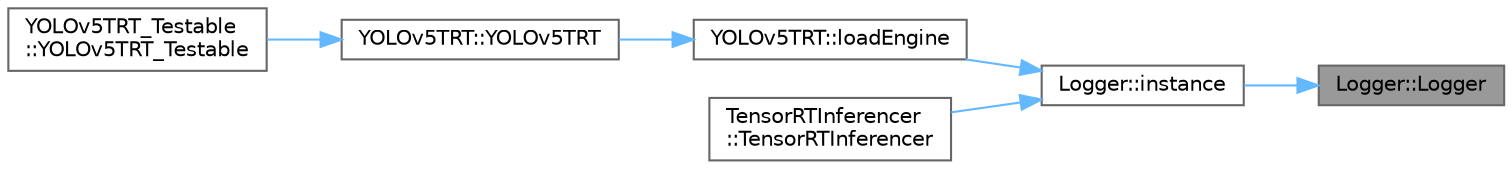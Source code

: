 digraph "Logger::Logger"
{
 // LATEX_PDF_SIZE
  bgcolor="transparent";
  edge [fontname=Helvetica,fontsize=10,labelfontname=Helvetica,labelfontsize=10];
  node [fontname=Helvetica,fontsize=10,shape=box,height=0.2,width=0.4];
  rankdir="RL";
  Node1 [id="Node000001",label="Logger::Logger",height=0.2,width=0.4,color="gray40", fillcolor="grey60", style="filled", fontcolor="black",tooltip=" "];
  Node1 -> Node2 [id="edge1_Node000001_Node000002",dir="back",color="steelblue1",style="solid",tooltip=" "];
  Node2 [id="Node000002",label="Logger::instance",height=0.2,width=0.4,color="grey40", fillcolor="white", style="filled",URL="$classLogger.html#aebb248e608f8e2724de20b482cb2a15f",tooltip=" "];
  Node2 -> Node3 [id="edge2_Node000002_Node000003",dir="back",color="steelblue1",style="solid",tooltip=" "];
  Node3 [id="Node000003",label="YOLOv5TRT::loadEngine",height=0.2,width=0.4,color="grey40", fillcolor="white", style="filled",URL="$classYOLOv5TRT.html#aab1b5793ec0d442f82106323e3673128",tooltip=" "];
  Node3 -> Node4 [id="edge3_Node000003_Node000004",dir="back",color="steelblue1",style="solid",tooltip=" "];
  Node4 [id="Node000004",label="YOLOv5TRT::YOLOv5TRT",height=0.2,width=0.4,color="grey40", fillcolor="white", style="filled",URL="$classYOLOv5TRT.html#ad2504b33af861c37c2102c3e5f7d43fe",tooltip="Construtor. Carrega o engine e aloca buffers."];
  Node4 -> Node5 [id="edge4_Node000004_Node000005",dir="back",color="steelblue1",style="solid",tooltip=" "];
  Node5 [id="Node000005",label="YOLOv5TRT_Testable\l::YOLOv5TRT_Testable",height=0.2,width=0.4,color="grey40", fillcolor="white", style="filled",URL="$classYOLOv5TRT__Testable.html#accba9e2df58562abd71564b069ef2efb",tooltip=" "];
  Node2 -> Node6 [id="edge5_Node000002_Node000006",dir="back",color="steelblue1",style="solid",tooltip=" "];
  Node6 [id="Node000006",label="TensorRTInferencer\l::TensorRTInferencer",height=0.2,width=0.4,color="grey40", fillcolor="white", style="filled",URL="$classTensorRTInferencer.html#aa43aac7ee0072fa7e2ba2f46310fd205",tooltip=" "];
}

